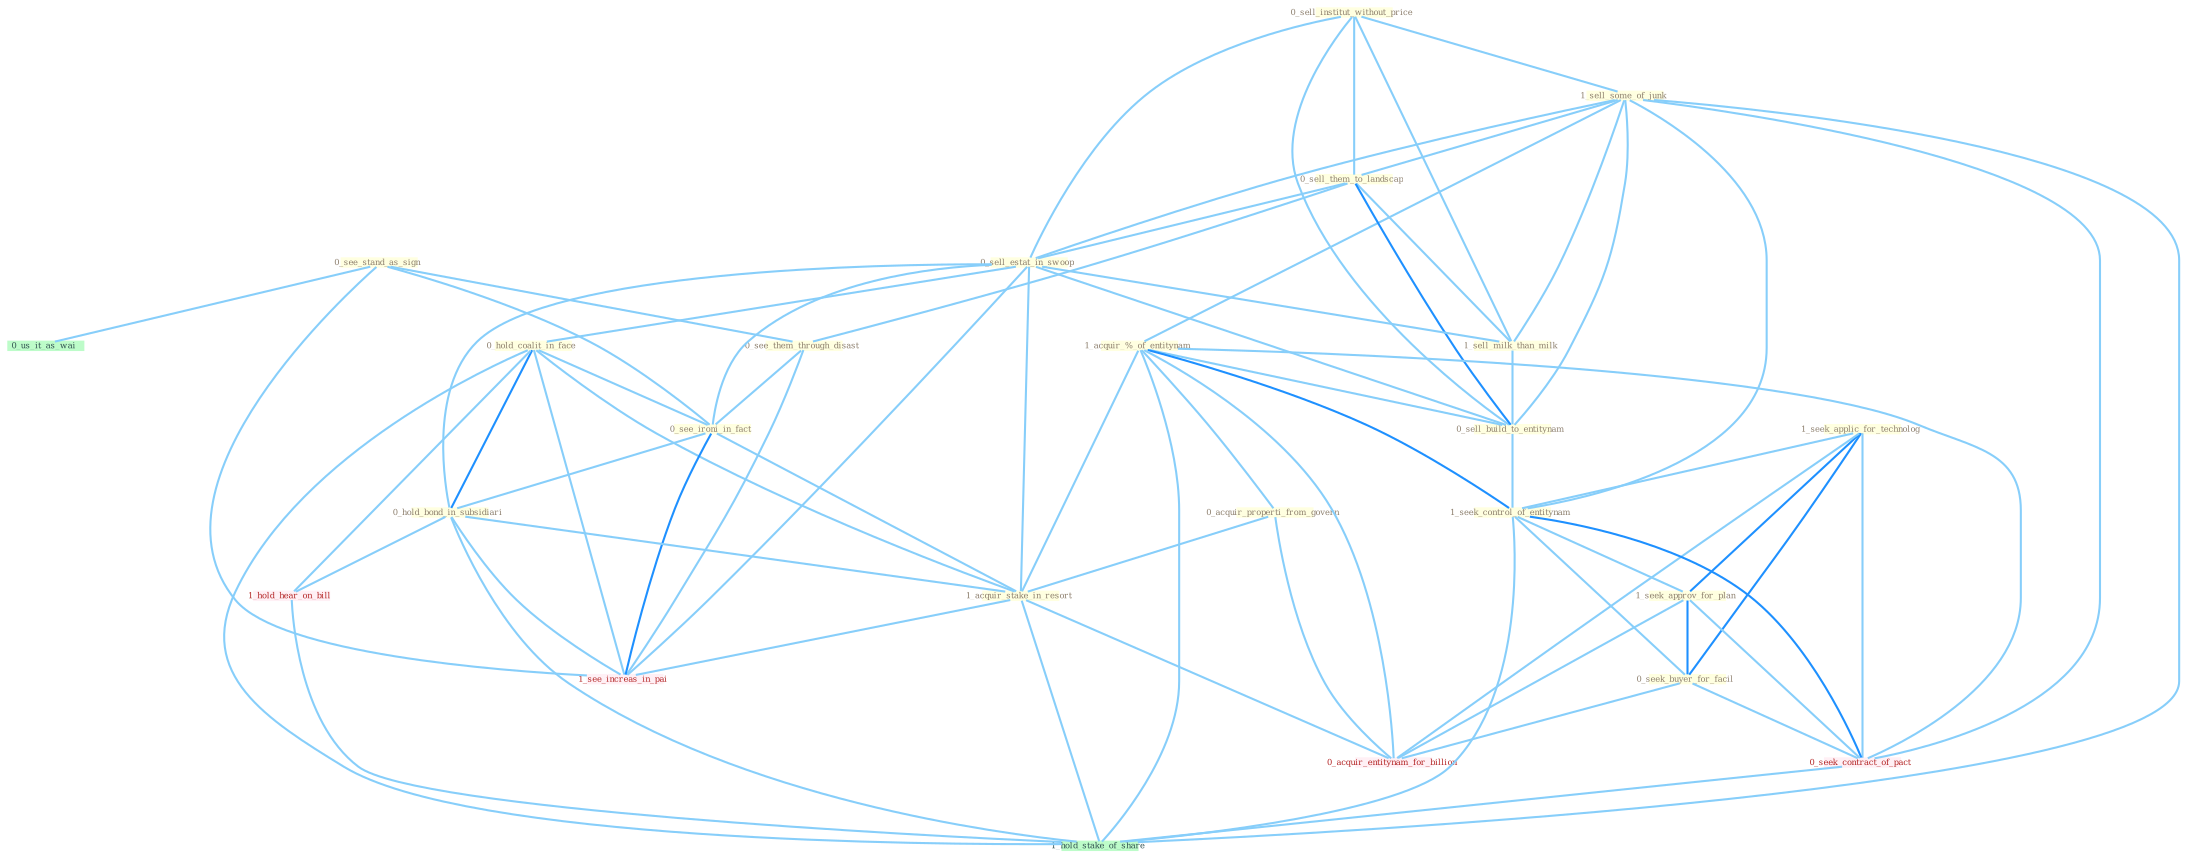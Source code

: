 Graph G{ 
    node
    [shape=polygon,style=filled,width=.5,height=.06,color="#BDFCC9",fixedsize=true,fontsize=4,
    fontcolor="#2f4f4f"];
    {node
    [color="#ffffe0", fontcolor="#8b7d6b"] "0_sell_institut_without_price " "1_sell_some_of_junk " "0_sell_them_to_landscap " "0_sell_estat_in_swoop " "1_acquir_%_of_entitynam " "1_sell_milk_than_milk " "0_hold_coalit_in_face " "0_see_stand_as_sign " "0_acquir_properti_from_govern " "0_see_them_through_disast " "0_sell_build_to_entitynam " "1_seek_applic_for_technolog " "1_seek_control_of_entitynam " "0_see_ironi_in_fact " "0_hold_bond_in_subsidiari " "1_seek_approv_for_plan " "0_seek_buyer_for_facil " "1_acquir_stake_in_resort "}
{node [color="#fff0f5", fontcolor="#b22222"] "0_seek_contract_of_pact " "0_acquir_entitynam_for_billion " "1_see_increas_in_pai " "1_hold_hear_on_bill "}
edge [color="#B0E2FF"];

	"0_sell_institut_without_price " -- "1_sell_some_of_junk " [w="1", color="#87cefa" ];
	"0_sell_institut_without_price " -- "0_sell_them_to_landscap " [w="1", color="#87cefa" ];
	"0_sell_institut_without_price " -- "0_sell_estat_in_swoop " [w="1", color="#87cefa" ];
	"0_sell_institut_without_price " -- "1_sell_milk_than_milk " [w="1", color="#87cefa" ];
	"0_sell_institut_without_price " -- "0_sell_build_to_entitynam " [w="1", color="#87cefa" ];
	"1_sell_some_of_junk " -- "0_sell_them_to_landscap " [w="1", color="#87cefa" ];
	"1_sell_some_of_junk " -- "0_sell_estat_in_swoop " [w="1", color="#87cefa" ];
	"1_sell_some_of_junk " -- "1_acquir_%_of_entitynam " [w="1", color="#87cefa" ];
	"1_sell_some_of_junk " -- "1_sell_milk_than_milk " [w="1", color="#87cefa" ];
	"1_sell_some_of_junk " -- "0_sell_build_to_entitynam " [w="1", color="#87cefa" ];
	"1_sell_some_of_junk " -- "1_seek_control_of_entitynam " [w="1", color="#87cefa" ];
	"1_sell_some_of_junk " -- "0_seek_contract_of_pact " [w="1", color="#87cefa" ];
	"1_sell_some_of_junk " -- "1_hold_stake_of_share " [w="1", color="#87cefa" ];
	"0_sell_them_to_landscap " -- "0_sell_estat_in_swoop " [w="1", color="#87cefa" ];
	"0_sell_them_to_landscap " -- "1_sell_milk_than_milk " [w="1", color="#87cefa" ];
	"0_sell_them_to_landscap " -- "0_see_them_through_disast " [w="1", color="#87cefa" ];
	"0_sell_them_to_landscap " -- "0_sell_build_to_entitynam " [w="2", color="#1e90ff" , len=0.8];
	"0_sell_estat_in_swoop " -- "1_sell_milk_than_milk " [w="1", color="#87cefa" ];
	"0_sell_estat_in_swoop " -- "0_hold_coalit_in_face " [w="1", color="#87cefa" ];
	"0_sell_estat_in_swoop " -- "0_sell_build_to_entitynam " [w="1", color="#87cefa" ];
	"0_sell_estat_in_swoop " -- "0_see_ironi_in_fact " [w="1", color="#87cefa" ];
	"0_sell_estat_in_swoop " -- "0_hold_bond_in_subsidiari " [w="1", color="#87cefa" ];
	"0_sell_estat_in_swoop " -- "1_acquir_stake_in_resort " [w="1", color="#87cefa" ];
	"0_sell_estat_in_swoop " -- "1_see_increas_in_pai " [w="1", color="#87cefa" ];
	"1_acquir_%_of_entitynam " -- "0_acquir_properti_from_govern " [w="1", color="#87cefa" ];
	"1_acquir_%_of_entitynam " -- "0_sell_build_to_entitynam " [w="1", color="#87cefa" ];
	"1_acquir_%_of_entitynam " -- "1_seek_control_of_entitynam " [w="2", color="#1e90ff" , len=0.8];
	"1_acquir_%_of_entitynam " -- "1_acquir_stake_in_resort " [w="1", color="#87cefa" ];
	"1_acquir_%_of_entitynam " -- "0_seek_contract_of_pact " [w="1", color="#87cefa" ];
	"1_acquir_%_of_entitynam " -- "0_acquir_entitynam_for_billion " [w="1", color="#87cefa" ];
	"1_acquir_%_of_entitynam " -- "1_hold_stake_of_share " [w="1", color="#87cefa" ];
	"1_sell_milk_than_milk " -- "0_sell_build_to_entitynam " [w="1", color="#87cefa" ];
	"0_hold_coalit_in_face " -- "0_see_ironi_in_fact " [w="1", color="#87cefa" ];
	"0_hold_coalit_in_face " -- "0_hold_bond_in_subsidiari " [w="2", color="#1e90ff" , len=0.8];
	"0_hold_coalit_in_face " -- "1_acquir_stake_in_resort " [w="1", color="#87cefa" ];
	"0_hold_coalit_in_face " -- "1_see_increas_in_pai " [w="1", color="#87cefa" ];
	"0_hold_coalit_in_face " -- "1_hold_hear_on_bill " [w="1", color="#87cefa" ];
	"0_hold_coalit_in_face " -- "1_hold_stake_of_share " [w="1", color="#87cefa" ];
	"0_see_stand_as_sign " -- "0_see_them_through_disast " [w="1", color="#87cefa" ];
	"0_see_stand_as_sign " -- "0_see_ironi_in_fact " [w="1", color="#87cefa" ];
	"0_see_stand_as_sign " -- "0_us_it_as_wai " [w="1", color="#87cefa" ];
	"0_see_stand_as_sign " -- "1_see_increas_in_pai " [w="1", color="#87cefa" ];
	"0_acquir_properti_from_govern " -- "1_acquir_stake_in_resort " [w="1", color="#87cefa" ];
	"0_acquir_properti_from_govern " -- "0_acquir_entitynam_for_billion " [w="1", color="#87cefa" ];
	"0_see_them_through_disast " -- "0_see_ironi_in_fact " [w="1", color="#87cefa" ];
	"0_see_them_through_disast " -- "1_see_increas_in_pai " [w="1", color="#87cefa" ];
	"0_sell_build_to_entitynam " -- "1_seek_control_of_entitynam " [w="1", color="#87cefa" ];
	"1_seek_applic_for_technolog " -- "1_seek_control_of_entitynam " [w="1", color="#87cefa" ];
	"1_seek_applic_for_technolog " -- "1_seek_approv_for_plan " [w="2", color="#1e90ff" , len=0.8];
	"1_seek_applic_for_technolog " -- "0_seek_buyer_for_facil " [w="2", color="#1e90ff" , len=0.8];
	"1_seek_applic_for_technolog " -- "0_seek_contract_of_pact " [w="1", color="#87cefa" ];
	"1_seek_applic_for_technolog " -- "0_acquir_entitynam_for_billion " [w="1", color="#87cefa" ];
	"1_seek_control_of_entitynam " -- "1_seek_approv_for_plan " [w="1", color="#87cefa" ];
	"1_seek_control_of_entitynam " -- "0_seek_buyer_for_facil " [w="1", color="#87cefa" ];
	"1_seek_control_of_entitynam " -- "0_seek_contract_of_pact " [w="2", color="#1e90ff" , len=0.8];
	"1_seek_control_of_entitynam " -- "1_hold_stake_of_share " [w="1", color="#87cefa" ];
	"0_see_ironi_in_fact " -- "0_hold_bond_in_subsidiari " [w="1", color="#87cefa" ];
	"0_see_ironi_in_fact " -- "1_acquir_stake_in_resort " [w="1", color="#87cefa" ];
	"0_see_ironi_in_fact " -- "1_see_increas_in_pai " [w="2", color="#1e90ff" , len=0.8];
	"0_hold_bond_in_subsidiari " -- "1_acquir_stake_in_resort " [w="1", color="#87cefa" ];
	"0_hold_bond_in_subsidiari " -- "1_see_increas_in_pai " [w="1", color="#87cefa" ];
	"0_hold_bond_in_subsidiari " -- "1_hold_hear_on_bill " [w="1", color="#87cefa" ];
	"0_hold_bond_in_subsidiari " -- "1_hold_stake_of_share " [w="1", color="#87cefa" ];
	"1_seek_approv_for_plan " -- "0_seek_buyer_for_facil " [w="2", color="#1e90ff" , len=0.8];
	"1_seek_approv_for_plan " -- "0_seek_contract_of_pact " [w="1", color="#87cefa" ];
	"1_seek_approv_for_plan " -- "0_acquir_entitynam_for_billion " [w="1", color="#87cefa" ];
	"0_seek_buyer_for_facil " -- "0_seek_contract_of_pact " [w="1", color="#87cefa" ];
	"0_seek_buyer_for_facil " -- "0_acquir_entitynam_for_billion " [w="1", color="#87cefa" ];
	"1_acquir_stake_in_resort " -- "0_acquir_entitynam_for_billion " [w="1", color="#87cefa" ];
	"1_acquir_stake_in_resort " -- "1_see_increas_in_pai " [w="1", color="#87cefa" ];
	"1_acquir_stake_in_resort " -- "1_hold_stake_of_share " [w="1", color="#87cefa" ];
	"0_seek_contract_of_pact " -- "1_hold_stake_of_share " [w="1", color="#87cefa" ];
	"1_hold_hear_on_bill " -- "1_hold_stake_of_share " [w="1", color="#87cefa" ];
}